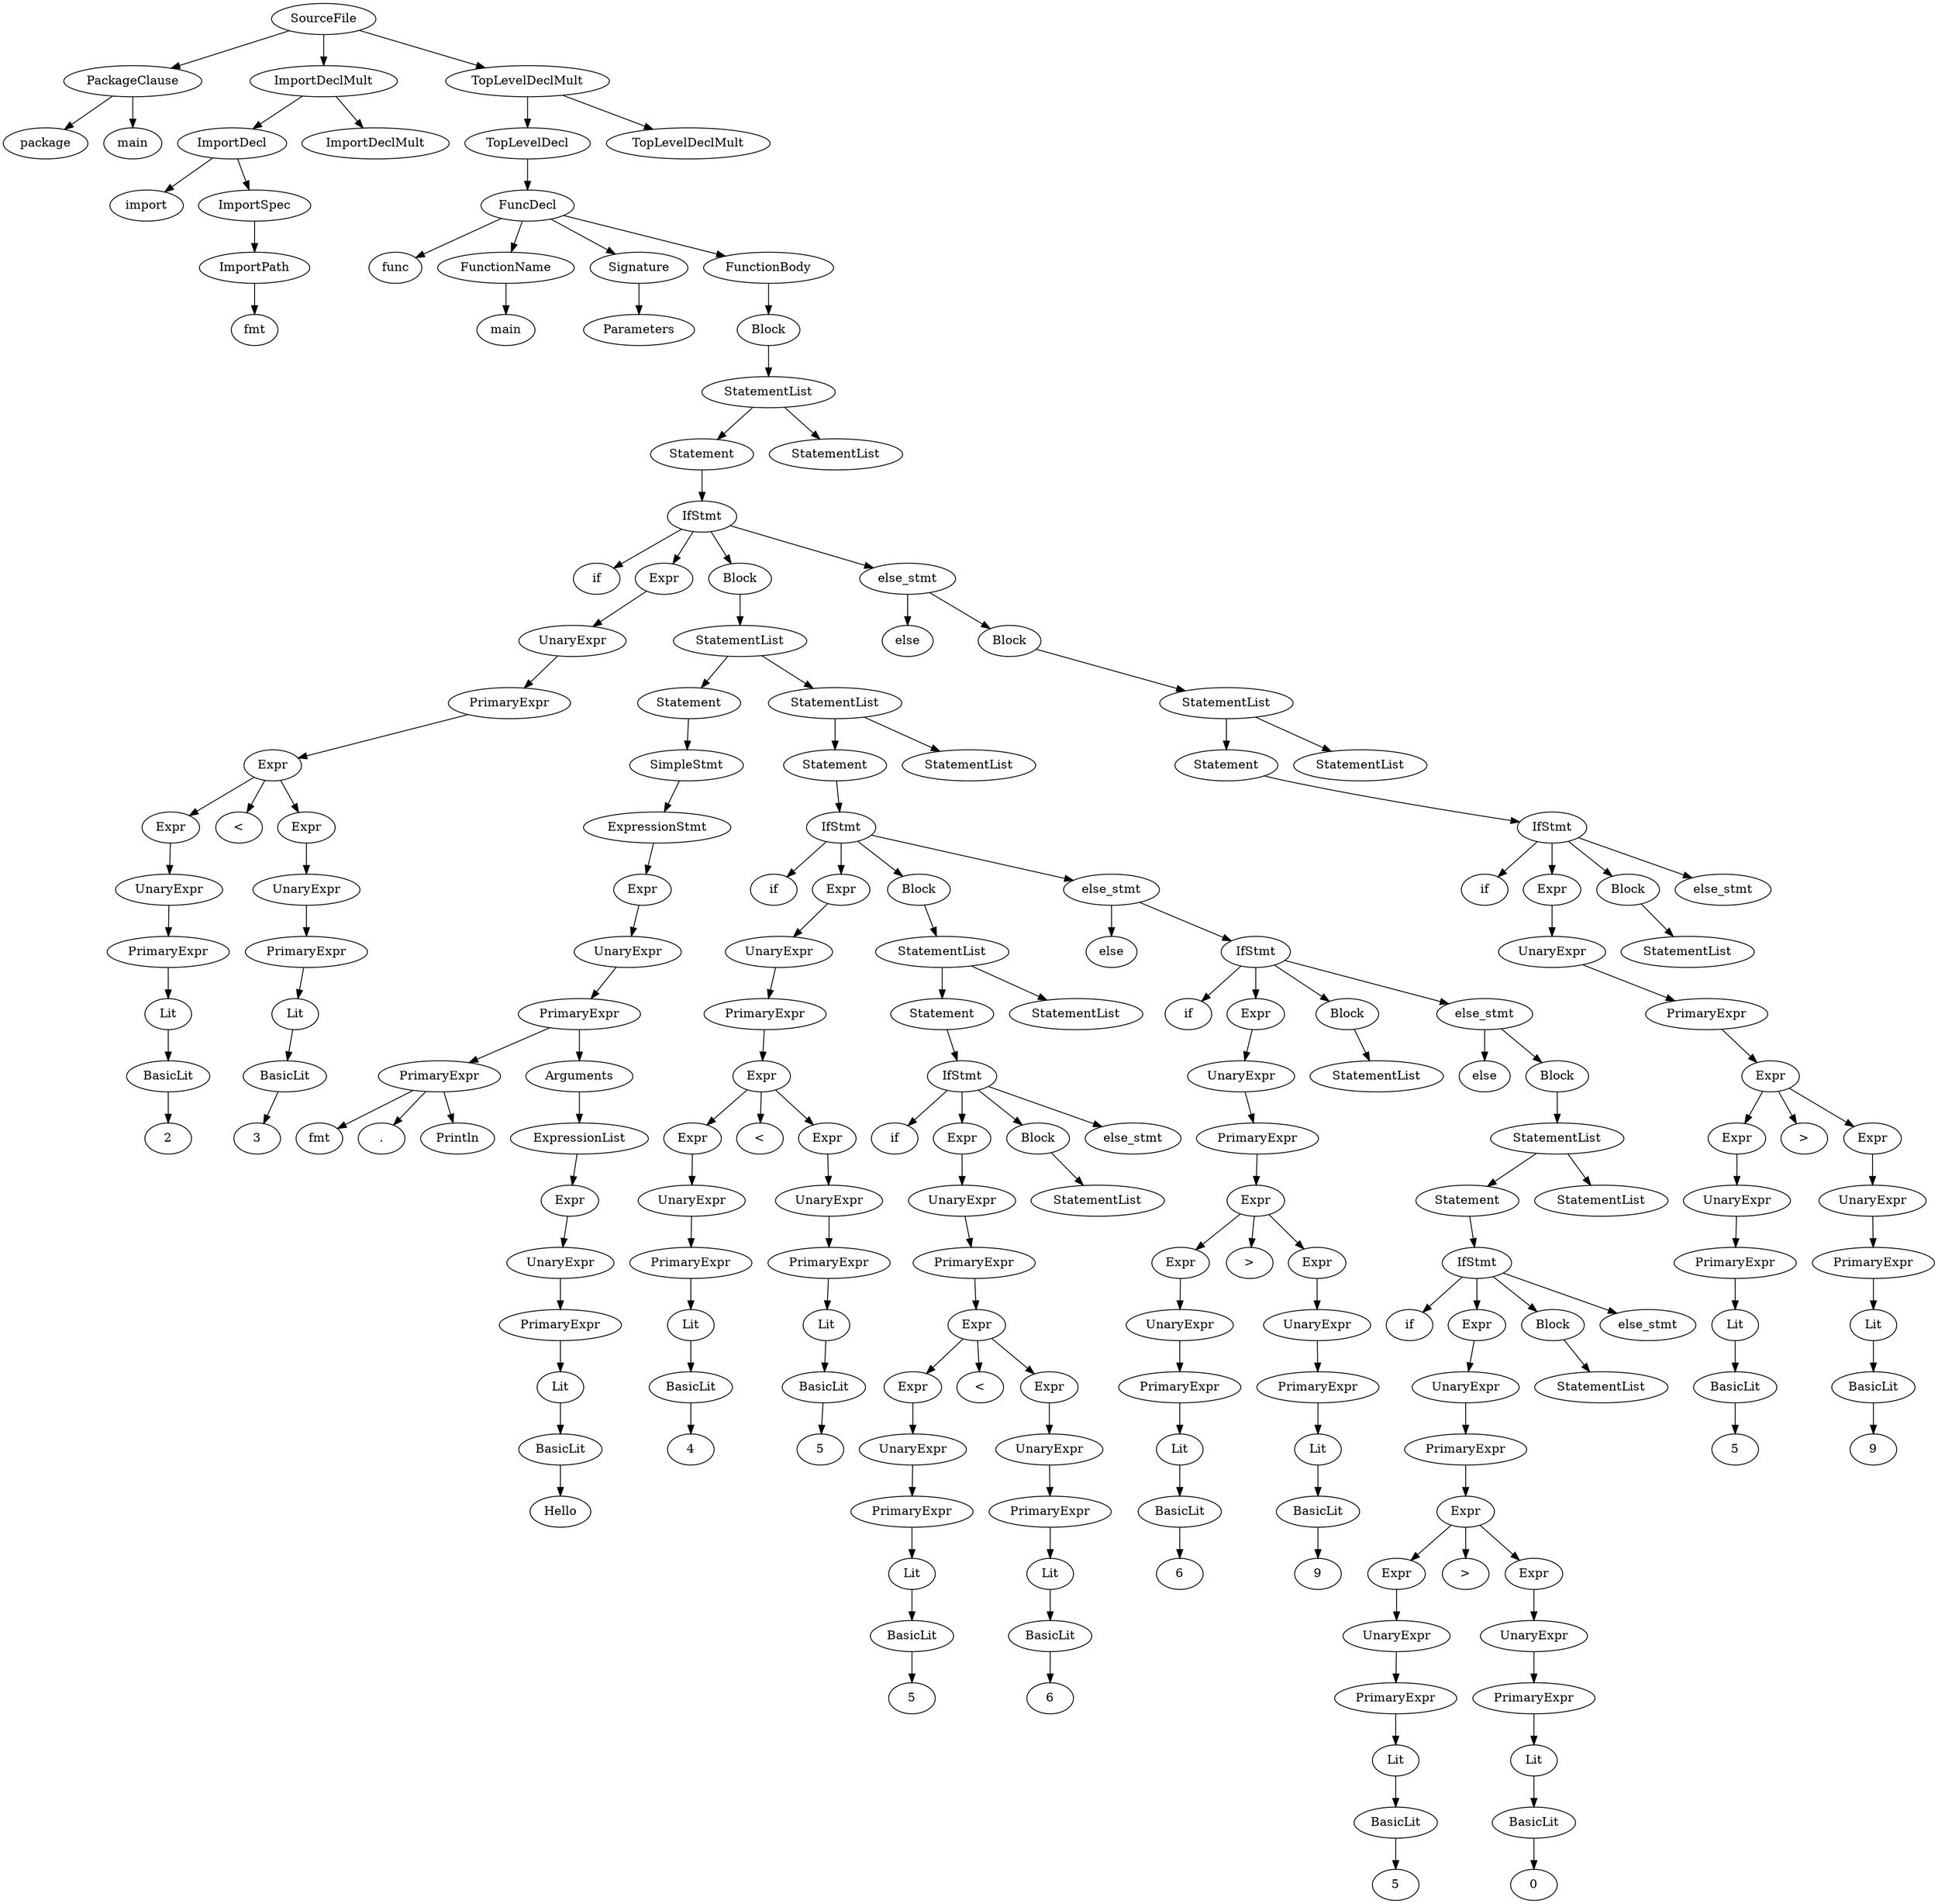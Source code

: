 digraph ParseTree {
0[label="SourceFile"]; 1[label="PackageClause"]; 0->1 ;
1[label="PackageClause"]; 2[label="package"]; 1->2 ;
1[label="PackageClause"]; 3[label="main"]; 1->3 ;
0[label="SourceFile"]; 4[label="ImportDeclMult"]; 0->4 ;
4[label="ImportDeclMult"]; 5[label="ImportDecl"]; 4->5 ;
5[label="ImportDecl"]; 6[label="import"]; 5->6 ;
5[label="ImportDecl"]; 7[label="ImportSpec"]; 5->7 ;
7[label="ImportSpec"]; 8[label="ImportPath"]; 7->8 ;
8[label="ImportPath"]; 9[label="fmt"]; 8->9 ;
4[label="ImportDeclMult"]; 10[label="ImportDeclMult"]; 4->10 ;
0[label="SourceFile"]; 11[label="TopLevelDeclMult"]; 0->11 ;
11[label="TopLevelDeclMult"]; 12[label="TopLevelDecl"]; 11->12 ;
12[label="TopLevelDecl"]; 13[label="FuncDecl"]; 12->13 ;
13[label="FuncDecl"]; 14[label="func"]; 13->14 ;
13[label="FuncDecl"]; 15[label="FunctionName"]; 13->15 ;
15[label="FunctionName"]; 16[label="main"]; 15->16 ;
13[label="FuncDecl"]; 17[label="Signature"]; 13->17 ;
17[label="Signature"]; 18[label="Parameters"]; 17->18 ;
13[label="FuncDecl"]; 19[label="FunctionBody"]; 13->19 ;
19[label="FunctionBody"]; 20[label="Block"]; 19->20 ;
20[label="Block"]; 21[label="StatementList"]; 20->21 ;
21[label="StatementList"]; 22[label="Statement"]; 21->22 ;
22[label="Statement"]; 23[label="IfStmt"]; 22->23 ;
23[label="IfStmt"]; 24[label="if"]; 23->24 ;
23[label="IfStmt"]; 25[label="Expr"]; 23->25 ;
25[label="Expr"]; 26[label="UnaryExpr"]; 25->26 ;
26[label="UnaryExpr"]; 27[label="PrimaryExpr"]; 26->27 ;
27[label="PrimaryExpr"]; 28[label="Expr"]; 27->28 ;
28[label="Expr"]; 29[label="Expr"]; 28->29 ;
29[label="Expr"]; 30[label="UnaryExpr"]; 29->30 ;
30[label="UnaryExpr"]; 31[label="PrimaryExpr"]; 30->31 ;
31[label="PrimaryExpr"]; 32[label="Lit"]; 31->32 ;
32[label="Lit"]; 33[label="BasicLit"]; 32->33 ;
33[label="BasicLit"]; 34[label="2"]; 33->34 ;
28[label="Expr"]; 35[label="<"]; 28->35 ;
28[label="Expr"]; 36[label="Expr"]; 28->36 ;
36[label="Expr"]; 37[label="UnaryExpr"]; 36->37 ;
37[label="UnaryExpr"]; 38[label="PrimaryExpr"]; 37->38 ;
38[label="PrimaryExpr"]; 39[label="Lit"]; 38->39 ;
39[label="Lit"]; 40[label="BasicLit"]; 39->40 ;
40[label="BasicLit"]; 41[label="3"]; 40->41 ;
23[label="IfStmt"]; 42[label="Block"]; 23->42 ;
42[label="Block"]; 43[label="StatementList"]; 42->43 ;
43[label="StatementList"]; 44[label="Statement"]; 43->44 ;
44[label="Statement"]; 45[label="SimpleStmt"]; 44->45 ;
45[label="SimpleStmt"]; 46[label="ExpressionStmt"]; 45->46 ;
46[label="ExpressionStmt"]; 47[label="Expr"]; 46->47 ;
47[label="Expr"]; 48[label="UnaryExpr"]; 47->48 ;
48[label="UnaryExpr"]; 49[label="PrimaryExpr"]; 48->49 ;
49[label="PrimaryExpr"]; 50[label="PrimaryExpr"]; 49->50 ;
50[label="PrimaryExpr"]; 51[label="fmt"]; 50->51 ;
50[label="PrimaryExpr"]; 52[label="."]; 50->52 ;
50[label="PrimaryExpr"]; 53[label="Println"]; 50->53 ;
49[label="PrimaryExpr"]; 54[label="Arguments"]; 49->54 ;
54[label="Arguments"]; 55[label="ExpressionList"]; 54->55 ;
55[label="ExpressionList"]; 56[label="Expr"]; 55->56 ;
56[label="Expr"]; 57[label="UnaryExpr"]; 56->57 ;
57[label="UnaryExpr"]; 58[label="PrimaryExpr"]; 57->58 ;
58[label="PrimaryExpr"]; 59[label="Lit"]; 58->59 ;
59[label="Lit"]; 60[label="BasicLit"]; 59->60 ;
60[label="BasicLit"]; 61[label="Hello"]; 60->61 ;
43[label="StatementList"]; 62[label="StatementList"]; 43->62 ;
62[label="StatementList"]; 63[label="Statement"]; 62->63 ;
63[label="Statement"]; 64[label="IfStmt"]; 63->64 ;
64[label="IfStmt"]; 65[label="if"]; 64->65 ;
64[label="IfStmt"]; 66[label="Expr"]; 64->66 ;
66[label="Expr"]; 67[label="UnaryExpr"]; 66->67 ;
67[label="UnaryExpr"]; 68[label="PrimaryExpr"]; 67->68 ;
68[label="PrimaryExpr"]; 69[label="Expr"]; 68->69 ;
69[label="Expr"]; 70[label="Expr"]; 69->70 ;
70[label="Expr"]; 71[label="UnaryExpr"]; 70->71 ;
71[label="UnaryExpr"]; 72[label="PrimaryExpr"]; 71->72 ;
72[label="PrimaryExpr"]; 73[label="Lit"]; 72->73 ;
73[label="Lit"]; 74[label="BasicLit"]; 73->74 ;
74[label="BasicLit"]; 75[label="4"]; 74->75 ;
69[label="Expr"]; 76[label="<"]; 69->76 ;
69[label="Expr"]; 77[label="Expr"]; 69->77 ;
77[label="Expr"]; 78[label="UnaryExpr"]; 77->78 ;
78[label="UnaryExpr"]; 79[label="PrimaryExpr"]; 78->79 ;
79[label="PrimaryExpr"]; 80[label="Lit"]; 79->80 ;
80[label="Lit"]; 81[label="BasicLit"]; 80->81 ;
81[label="BasicLit"]; 82[label="5"]; 81->82 ;
64[label="IfStmt"]; 83[label="Block"]; 64->83 ;
83[label="Block"]; 84[label="StatementList"]; 83->84 ;
84[label="StatementList"]; 85[label="Statement"]; 84->85 ;
85[label="Statement"]; 86[label="IfStmt"]; 85->86 ;
86[label="IfStmt"]; 87[label="if"]; 86->87 ;
86[label="IfStmt"]; 88[label="Expr"]; 86->88 ;
88[label="Expr"]; 89[label="UnaryExpr"]; 88->89 ;
89[label="UnaryExpr"]; 90[label="PrimaryExpr"]; 89->90 ;
90[label="PrimaryExpr"]; 91[label="Expr"]; 90->91 ;
91[label="Expr"]; 92[label="Expr"]; 91->92 ;
92[label="Expr"]; 93[label="UnaryExpr"]; 92->93 ;
93[label="UnaryExpr"]; 94[label="PrimaryExpr"]; 93->94 ;
94[label="PrimaryExpr"]; 95[label="Lit"]; 94->95 ;
95[label="Lit"]; 96[label="BasicLit"]; 95->96 ;
96[label="BasicLit"]; 97[label="5"]; 96->97 ;
91[label="Expr"]; 98[label="<"]; 91->98 ;
91[label="Expr"]; 99[label="Expr"]; 91->99 ;
99[label="Expr"]; 100[label="UnaryExpr"]; 99->100 ;
100[label="UnaryExpr"]; 101[label="PrimaryExpr"]; 100->101 ;
101[label="PrimaryExpr"]; 102[label="Lit"]; 101->102 ;
102[label="Lit"]; 103[label="BasicLit"]; 102->103 ;
103[label="BasicLit"]; 104[label="6"]; 103->104 ;
86[label="IfStmt"]; 105[label="Block"]; 86->105 ;
105[label="Block"]; 106[label="StatementList"]; 105->106 ;
86[label="IfStmt"]; 107[label="else_stmt"]; 86->107 ;
84[label="StatementList"]; 108[label="StatementList"]; 84->108 ;
64[label="IfStmt"]; 109[label="else_stmt"]; 64->109 ;
109[label="else_stmt"]; 110[label="else"]; 109->110 ;
109[label="else_stmt"]; 111[label="IfStmt"]; 109->111 ;
111[label="IfStmt"]; 112[label="if"]; 111->112 ;
111[label="IfStmt"]; 113[label="Expr"]; 111->113 ;
113[label="Expr"]; 114[label="UnaryExpr"]; 113->114 ;
114[label="UnaryExpr"]; 115[label="PrimaryExpr"]; 114->115 ;
115[label="PrimaryExpr"]; 116[label="Expr"]; 115->116 ;
116[label="Expr"]; 117[label="Expr"]; 116->117 ;
117[label="Expr"]; 118[label="UnaryExpr"]; 117->118 ;
118[label="UnaryExpr"]; 119[label="PrimaryExpr"]; 118->119 ;
119[label="PrimaryExpr"]; 120[label="Lit"]; 119->120 ;
120[label="Lit"]; 121[label="BasicLit"]; 120->121 ;
121[label="BasicLit"]; 122[label="6"]; 121->122 ;
116[label="Expr"]; 123[label=">"]; 116->123 ;
116[label="Expr"]; 124[label="Expr"]; 116->124 ;
124[label="Expr"]; 125[label="UnaryExpr"]; 124->125 ;
125[label="UnaryExpr"]; 126[label="PrimaryExpr"]; 125->126 ;
126[label="PrimaryExpr"]; 127[label="Lit"]; 126->127 ;
127[label="Lit"]; 128[label="BasicLit"]; 127->128 ;
128[label="BasicLit"]; 129[label="9"]; 128->129 ;
111[label="IfStmt"]; 130[label="Block"]; 111->130 ;
130[label="Block"]; 131[label="StatementList"]; 130->131 ;
111[label="IfStmt"]; 132[label="else_stmt"]; 111->132 ;
132[label="else_stmt"]; 133[label="else"]; 132->133 ;
132[label="else_stmt"]; 134[label="Block"]; 132->134 ;
134[label="Block"]; 135[label="StatementList"]; 134->135 ;
135[label="StatementList"]; 136[label="Statement"]; 135->136 ;
136[label="Statement"]; 137[label="IfStmt"]; 136->137 ;
137[label="IfStmt"]; 138[label="if"]; 137->138 ;
137[label="IfStmt"]; 139[label="Expr"]; 137->139 ;
139[label="Expr"]; 140[label="UnaryExpr"]; 139->140 ;
140[label="UnaryExpr"]; 141[label="PrimaryExpr"]; 140->141 ;
141[label="PrimaryExpr"]; 142[label="Expr"]; 141->142 ;
142[label="Expr"]; 143[label="Expr"]; 142->143 ;
143[label="Expr"]; 144[label="UnaryExpr"]; 143->144 ;
144[label="UnaryExpr"]; 145[label="PrimaryExpr"]; 144->145 ;
145[label="PrimaryExpr"]; 146[label="Lit"]; 145->146 ;
146[label="Lit"]; 147[label="BasicLit"]; 146->147 ;
147[label="BasicLit"]; 148[label="5"]; 147->148 ;
142[label="Expr"]; 149[label=">"]; 142->149 ;
142[label="Expr"]; 150[label="Expr"]; 142->150 ;
150[label="Expr"]; 151[label="UnaryExpr"]; 150->151 ;
151[label="UnaryExpr"]; 152[label="PrimaryExpr"]; 151->152 ;
152[label="PrimaryExpr"]; 153[label="Lit"]; 152->153 ;
153[label="Lit"]; 154[label="BasicLit"]; 153->154 ;
154[label="BasicLit"]; 155[label="0"]; 154->155 ;
137[label="IfStmt"]; 156[label="Block"]; 137->156 ;
156[label="Block"]; 157[label="StatementList"]; 156->157 ;
137[label="IfStmt"]; 158[label="else_stmt"]; 137->158 ;
135[label="StatementList"]; 159[label="StatementList"]; 135->159 ;
62[label="StatementList"]; 160[label="StatementList"]; 62->160 ;
23[label="IfStmt"]; 161[label="else_stmt"]; 23->161 ;
161[label="else_stmt"]; 162[label="else"]; 161->162 ;
161[label="else_stmt"]; 163[label="Block"]; 161->163 ;
163[label="Block"]; 164[label="StatementList"]; 163->164 ;
164[label="StatementList"]; 165[label="Statement"]; 164->165 ;
165[label="Statement"]; 166[label="IfStmt"]; 165->166 ;
166[label="IfStmt"]; 167[label="if"]; 166->167 ;
166[label="IfStmt"]; 168[label="Expr"]; 166->168 ;
168[label="Expr"]; 169[label="UnaryExpr"]; 168->169 ;
169[label="UnaryExpr"]; 170[label="PrimaryExpr"]; 169->170 ;
170[label="PrimaryExpr"]; 171[label="Expr"]; 170->171 ;
171[label="Expr"]; 172[label="Expr"]; 171->172 ;
172[label="Expr"]; 173[label="UnaryExpr"]; 172->173 ;
173[label="UnaryExpr"]; 174[label="PrimaryExpr"]; 173->174 ;
174[label="PrimaryExpr"]; 175[label="Lit"]; 174->175 ;
175[label="Lit"]; 176[label="BasicLit"]; 175->176 ;
176[label="BasicLit"]; 177[label="5"]; 176->177 ;
171[label="Expr"]; 178[label=">"]; 171->178 ;
171[label="Expr"]; 179[label="Expr"]; 171->179 ;
179[label="Expr"]; 180[label="UnaryExpr"]; 179->180 ;
180[label="UnaryExpr"]; 181[label="PrimaryExpr"]; 180->181 ;
181[label="PrimaryExpr"]; 182[label="Lit"]; 181->182 ;
182[label="Lit"]; 183[label="BasicLit"]; 182->183 ;
183[label="BasicLit"]; 184[label="9"]; 183->184 ;
166[label="IfStmt"]; 185[label="Block"]; 166->185 ;
185[label="Block"]; 186[label="StatementList"]; 185->186 ;
166[label="IfStmt"]; 187[label="else_stmt"]; 166->187 ;
164[label="StatementList"]; 188[label="StatementList"]; 164->188 ;
21[label="StatementList"]; 189[label="StatementList"]; 21->189 ;
11[label="TopLevelDeclMult"]; 190[label="TopLevelDeclMult"]; 11->190 ;
}
